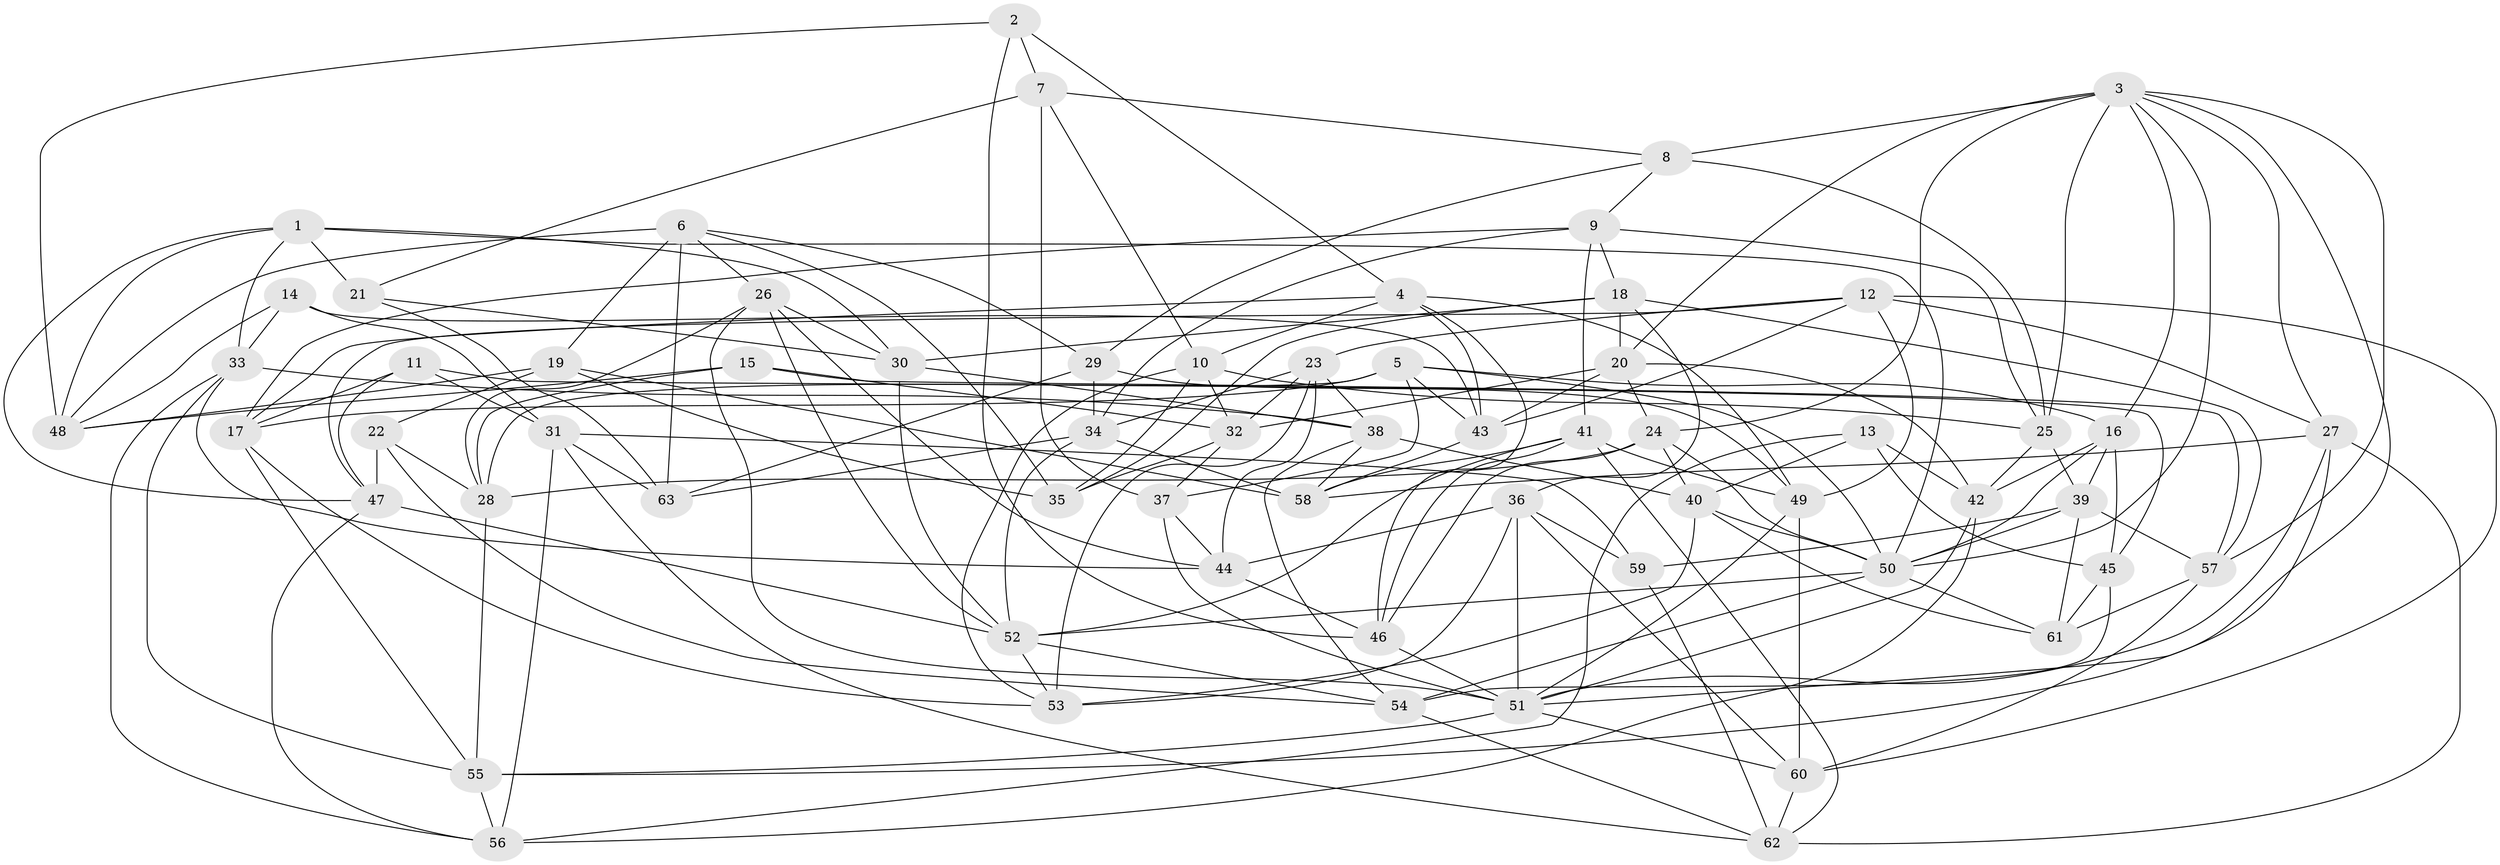 // original degree distribution, {4: 1.0}
// Generated by graph-tools (version 1.1) at 2025/26/03/09/25 03:26:52]
// undirected, 63 vertices, 183 edges
graph export_dot {
graph [start="1"]
  node [color=gray90,style=filled];
  1;
  2;
  3;
  4;
  5;
  6;
  7;
  8;
  9;
  10;
  11;
  12;
  13;
  14;
  15;
  16;
  17;
  18;
  19;
  20;
  21;
  22;
  23;
  24;
  25;
  26;
  27;
  28;
  29;
  30;
  31;
  32;
  33;
  34;
  35;
  36;
  37;
  38;
  39;
  40;
  41;
  42;
  43;
  44;
  45;
  46;
  47;
  48;
  49;
  50;
  51;
  52;
  53;
  54;
  55;
  56;
  57;
  58;
  59;
  60;
  61;
  62;
  63;
  1 -- 21 [weight=1.0];
  1 -- 30 [weight=1.0];
  1 -- 33 [weight=1.0];
  1 -- 47 [weight=1.0];
  1 -- 48 [weight=1.0];
  1 -- 50 [weight=1.0];
  2 -- 4 [weight=1.0];
  2 -- 7 [weight=1.0];
  2 -- 46 [weight=1.0];
  2 -- 48 [weight=1.0];
  3 -- 8 [weight=2.0];
  3 -- 16 [weight=1.0];
  3 -- 20 [weight=1.0];
  3 -- 24 [weight=1.0];
  3 -- 25 [weight=1.0];
  3 -- 27 [weight=1.0];
  3 -- 50 [weight=1.0];
  3 -- 51 [weight=1.0];
  3 -- 57 [weight=1.0];
  4 -- 10 [weight=1.0];
  4 -- 17 [weight=1.0];
  4 -- 43 [weight=1.0];
  4 -- 46 [weight=1.0];
  4 -- 49 [weight=1.0];
  5 -- 16 [weight=1.0];
  5 -- 17 [weight=1.0];
  5 -- 28 [weight=1.0];
  5 -- 37 [weight=1.0];
  5 -- 43 [weight=1.0];
  5 -- 50 [weight=1.0];
  6 -- 19 [weight=1.0];
  6 -- 26 [weight=1.0];
  6 -- 29 [weight=1.0];
  6 -- 35 [weight=1.0];
  6 -- 48 [weight=1.0];
  6 -- 63 [weight=1.0];
  7 -- 8 [weight=1.0];
  7 -- 10 [weight=1.0];
  7 -- 21 [weight=1.0];
  7 -- 37 [weight=2.0];
  8 -- 9 [weight=1.0];
  8 -- 25 [weight=1.0];
  8 -- 29 [weight=1.0];
  9 -- 17 [weight=1.0];
  9 -- 18 [weight=1.0];
  9 -- 25 [weight=1.0];
  9 -- 34 [weight=1.0];
  9 -- 41 [weight=1.0];
  10 -- 25 [weight=1.0];
  10 -- 32 [weight=1.0];
  10 -- 35 [weight=1.0];
  10 -- 53 [weight=1.0];
  11 -- 17 [weight=1.0];
  11 -- 31 [weight=1.0];
  11 -- 45 [weight=1.0];
  11 -- 47 [weight=1.0];
  12 -- 23 [weight=1.0];
  12 -- 27 [weight=1.0];
  12 -- 43 [weight=1.0];
  12 -- 47 [weight=1.0];
  12 -- 49 [weight=1.0];
  12 -- 60 [weight=1.0];
  13 -- 40 [weight=1.0];
  13 -- 42 [weight=1.0];
  13 -- 45 [weight=1.0];
  13 -- 56 [weight=1.0];
  14 -- 31 [weight=1.0];
  14 -- 33 [weight=1.0];
  14 -- 43 [weight=1.0];
  14 -- 48 [weight=1.0];
  15 -- 28 [weight=1.0];
  15 -- 32 [weight=1.0];
  15 -- 48 [weight=1.0];
  15 -- 57 [weight=1.0];
  16 -- 39 [weight=1.0];
  16 -- 42 [weight=1.0];
  16 -- 45 [weight=1.0];
  16 -- 50 [weight=1.0];
  17 -- 53 [weight=1.0];
  17 -- 55 [weight=1.0];
  18 -- 20 [weight=1.0];
  18 -- 30 [weight=1.0];
  18 -- 35 [weight=1.0];
  18 -- 36 [weight=1.0];
  18 -- 57 [weight=1.0];
  19 -- 22 [weight=1.0];
  19 -- 35 [weight=2.0];
  19 -- 48 [weight=1.0];
  19 -- 58 [weight=1.0];
  20 -- 24 [weight=1.0];
  20 -- 32 [weight=1.0];
  20 -- 42 [weight=1.0];
  20 -- 43 [weight=1.0];
  21 -- 30 [weight=1.0];
  21 -- 63 [weight=1.0];
  22 -- 28 [weight=1.0];
  22 -- 47 [weight=1.0];
  22 -- 54 [weight=1.0];
  23 -- 32 [weight=1.0];
  23 -- 34 [weight=1.0];
  23 -- 38 [weight=1.0];
  23 -- 44 [weight=1.0];
  23 -- 53 [weight=1.0];
  24 -- 28 [weight=1.0];
  24 -- 40 [weight=1.0];
  24 -- 46 [weight=1.0];
  24 -- 50 [weight=1.0];
  25 -- 39 [weight=1.0];
  25 -- 42 [weight=1.0];
  26 -- 28 [weight=1.0];
  26 -- 30 [weight=1.0];
  26 -- 44 [weight=1.0];
  26 -- 51 [weight=1.0];
  26 -- 52 [weight=1.0];
  27 -- 51 [weight=1.0];
  27 -- 55 [weight=1.0];
  27 -- 58 [weight=1.0];
  27 -- 62 [weight=1.0];
  28 -- 55 [weight=1.0];
  29 -- 34 [weight=1.0];
  29 -- 49 [weight=1.0];
  29 -- 63 [weight=2.0];
  30 -- 38 [weight=1.0];
  30 -- 52 [weight=1.0];
  31 -- 56 [weight=1.0];
  31 -- 59 [weight=1.0];
  31 -- 62 [weight=1.0];
  31 -- 63 [weight=1.0];
  32 -- 35 [weight=1.0];
  32 -- 37 [weight=1.0];
  33 -- 38 [weight=1.0];
  33 -- 44 [weight=1.0];
  33 -- 55 [weight=1.0];
  33 -- 56 [weight=1.0];
  34 -- 52 [weight=1.0];
  34 -- 58 [weight=1.0];
  34 -- 63 [weight=1.0];
  36 -- 44 [weight=1.0];
  36 -- 51 [weight=1.0];
  36 -- 53 [weight=1.0];
  36 -- 59 [weight=1.0];
  36 -- 60 [weight=1.0];
  37 -- 44 [weight=1.0];
  37 -- 51 [weight=1.0];
  38 -- 40 [weight=1.0];
  38 -- 54 [weight=1.0];
  38 -- 58 [weight=1.0];
  39 -- 50 [weight=1.0];
  39 -- 57 [weight=1.0];
  39 -- 59 [weight=1.0];
  39 -- 61 [weight=1.0];
  40 -- 50 [weight=1.0];
  40 -- 53 [weight=1.0];
  40 -- 61 [weight=1.0];
  41 -- 46 [weight=1.0];
  41 -- 49 [weight=1.0];
  41 -- 52 [weight=1.0];
  41 -- 58 [weight=1.0];
  41 -- 62 [weight=1.0];
  42 -- 51 [weight=1.0];
  42 -- 56 [weight=1.0];
  43 -- 58 [weight=1.0];
  44 -- 46 [weight=1.0];
  45 -- 54 [weight=1.0];
  45 -- 61 [weight=2.0];
  46 -- 51 [weight=1.0];
  47 -- 52 [weight=1.0];
  47 -- 56 [weight=1.0];
  49 -- 51 [weight=1.0];
  49 -- 60 [weight=1.0];
  50 -- 52 [weight=1.0];
  50 -- 54 [weight=1.0];
  50 -- 61 [weight=1.0];
  51 -- 55 [weight=1.0];
  51 -- 60 [weight=1.0];
  52 -- 53 [weight=1.0];
  52 -- 54 [weight=1.0];
  54 -- 62 [weight=1.0];
  55 -- 56 [weight=1.0];
  57 -- 60 [weight=1.0];
  57 -- 61 [weight=1.0];
  59 -- 62 [weight=1.0];
  60 -- 62 [weight=1.0];
}
